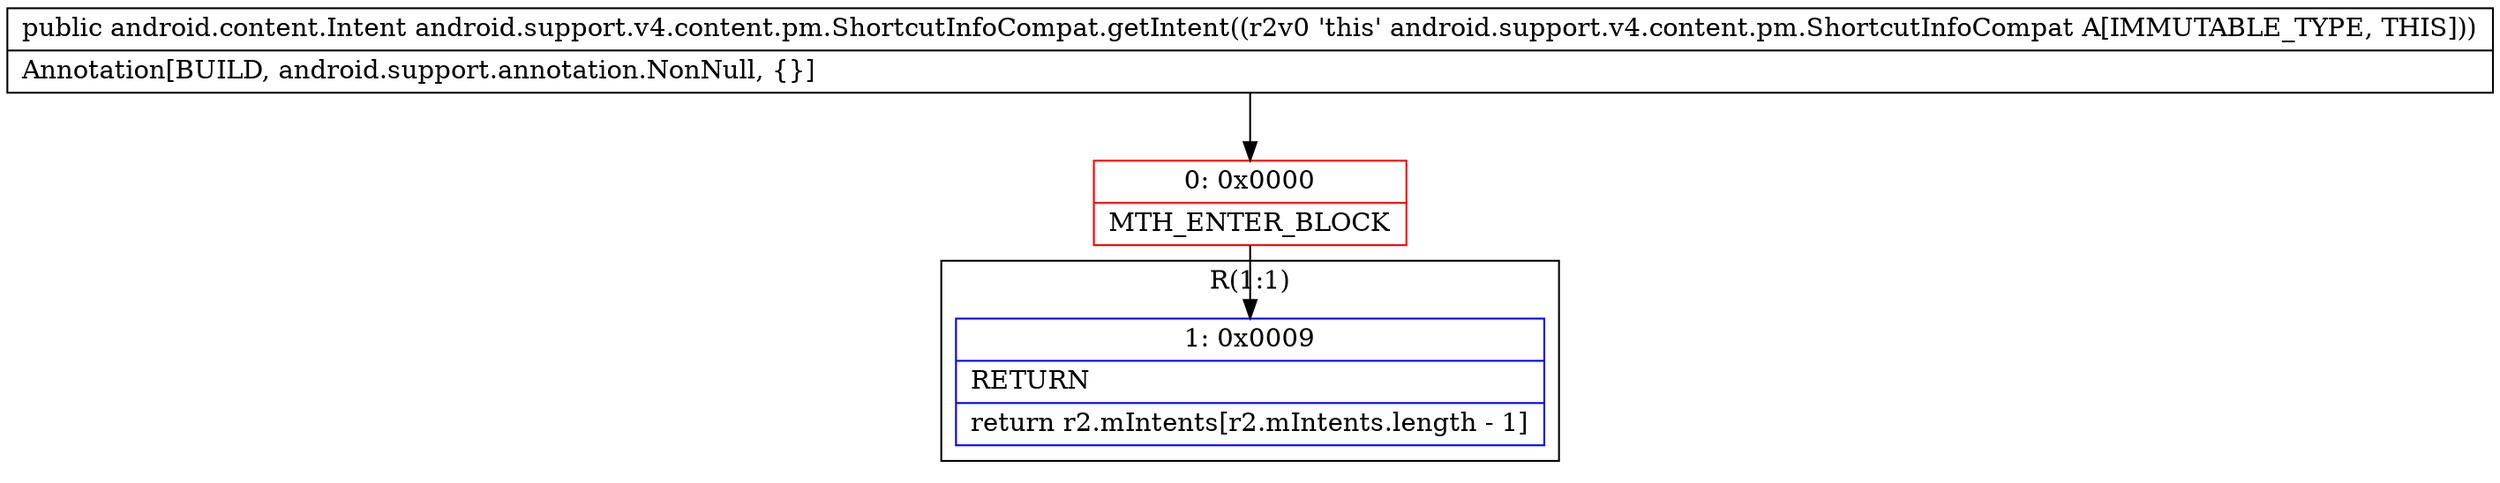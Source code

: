 digraph "CFG forandroid.support.v4.content.pm.ShortcutInfoCompat.getIntent()Landroid\/content\/Intent;" {
subgraph cluster_Region_1054063155 {
label = "R(1:1)";
node [shape=record,color=blue];
Node_1 [shape=record,label="{1\:\ 0x0009|RETURN\l|return r2.mIntents[r2.mIntents.length \- 1]\l}"];
}
Node_0 [shape=record,color=red,label="{0\:\ 0x0000|MTH_ENTER_BLOCK\l}"];
MethodNode[shape=record,label="{public android.content.Intent android.support.v4.content.pm.ShortcutInfoCompat.getIntent((r2v0 'this' android.support.v4.content.pm.ShortcutInfoCompat A[IMMUTABLE_TYPE, THIS]))  | Annotation[BUILD, android.support.annotation.NonNull, \{\}]\l}"];
MethodNode -> Node_0;
Node_0 -> Node_1;
}

